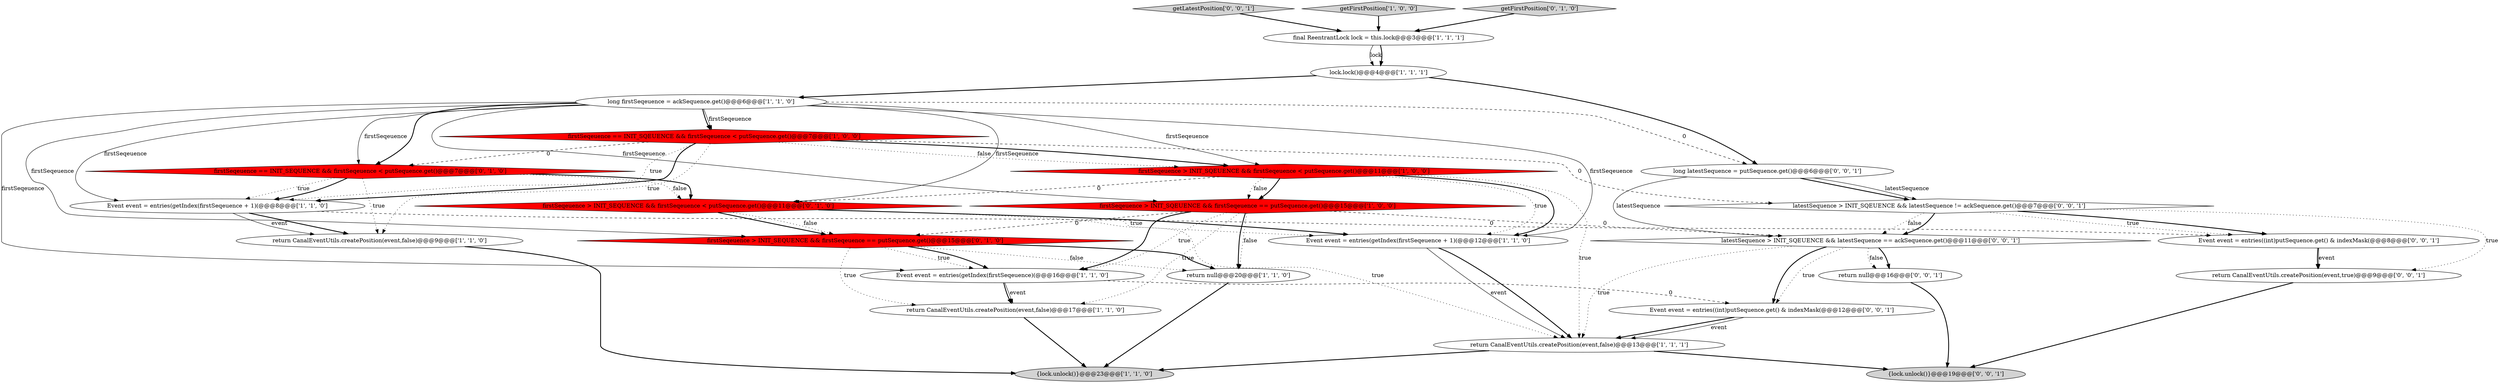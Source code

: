 digraph {
22 [style = filled, label = "{lock.unlock()}@@@19@@@['0', '0', '1']", fillcolor = lightgray, shape = ellipse image = "AAA0AAABBB3BBB"];
13 [style = filled, label = "return CanalEventUtils.createPosition(event,false)@@@13@@@['1', '1', '1']", fillcolor = white, shape = ellipse image = "AAA0AAABBB1BBB"];
10 [style = filled, label = "Event event = entries(getIndex(firstSeqeuence + 1)(@@@12@@@['1', '1', '0']", fillcolor = white, shape = ellipse image = "AAA0AAABBB1BBB"];
12 [style = filled, label = "lock.lock()@@@4@@@['1', '1', '1']", fillcolor = white, shape = ellipse image = "AAA0AAABBB1BBB"];
18 [style = filled, label = "firstSeqeuence == INIT_SEQUENCE && firstSeqeuence < putSequence.get()@@@7@@@['0', '1', '0']", fillcolor = red, shape = diamond image = "AAA1AAABBB2BBB"];
23 [style = filled, label = "Event event = entries((int)putSequence.get() & indexMask(@@@8@@@['0', '0', '1']", fillcolor = white, shape = ellipse image = "AAA0AAABBB3BBB"];
21 [style = filled, label = "latestSequence > INIT_SQEUENCE && latestSequence == ackSequence.get()@@@11@@@['0', '0', '1']", fillcolor = white, shape = diamond image = "AAA0AAABBB3BBB"];
5 [style = filled, label = "Event event = entries(getIndex(firstSeqeuence + 1)(@@@8@@@['1', '1', '0']", fillcolor = white, shape = ellipse image = "AAA0AAABBB1BBB"];
14 [style = filled, label = "return null@@@20@@@['1', '1', '0']", fillcolor = white, shape = ellipse image = "AAA0AAABBB1BBB"];
17 [style = filled, label = "firstSeqeuence > INIT_SEQUENCE && firstSeqeuence < putSequence.get()@@@11@@@['0', '1', '0']", fillcolor = red, shape = diamond image = "AAA1AAABBB2BBB"];
26 [style = filled, label = "long latestSequence = putSequence.get()@@@6@@@['0', '0', '1']", fillcolor = white, shape = ellipse image = "AAA0AAABBB3BBB"];
9 [style = filled, label = "return CanalEventUtils.createPosition(event,false)@@@17@@@['1', '1', '0']", fillcolor = white, shape = ellipse image = "AAA0AAABBB1BBB"];
19 [style = filled, label = "latestSequence > INIT_SQEUENCE && latestSequence != ackSequence.get()@@@7@@@['0', '0', '1']", fillcolor = white, shape = diamond image = "AAA0AAABBB3BBB"];
8 [style = filled, label = "Event event = entries(getIndex(firstSeqeuence)(@@@16@@@['1', '1', '0']", fillcolor = white, shape = ellipse image = "AAA0AAABBB1BBB"];
0 [style = filled, label = "final ReentrantLock lock = this.lock@@@3@@@['1', '1', '1']", fillcolor = white, shape = ellipse image = "AAA0AAABBB1BBB"];
25 [style = filled, label = "return null@@@16@@@['0', '0', '1']", fillcolor = white, shape = ellipse image = "AAA0AAABBB3BBB"];
1 [style = filled, label = "long firstSeqeuence = ackSequence.get()@@@6@@@['1', '1', '0']", fillcolor = white, shape = ellipse image = "AAA0AAABBB1BBB"];
3 [style = filled, label = "firstSeqeuence > INIT_SQEUENCE && firstSeqeuence == putSequence.get()@@@15@@@['1', '0', '0']", fillcolor = red, shape = diamond image = "AAA1AAABBB1BBB"];
27 [style = filled, label = "return CanalEventUtils.createPosition(event,true)@@@9@@@['0', '0', '1']", fillcolor = white, shape = ellipse image = "AAA0AAABBB3BBB"];
6 [style = filled, label = "{lock.unlock()}@@@23@@@['1', '1', '0']", fillcolor = lightgray, shape = ellipse image = "AAA0AAABBB1BBB"];
20 [style = filled, label = "Event event = entries((int)putSequence.get() & indexMask(@@@12@@@['0', '0', '1']", fillcolor = white, shape = ellipse image = "AAA0AAABBB3BBB"];
7 [style = filled, label = "firstSeqeuence == INIT_SQEUENCE && firstSeqeuence < putSequence.get()@@@7@@@['1', '0', '0']", fillcolor = red, shape = diamond image = "AAA1AAABBB1BBB"];
24 [style = filled, label = "getLatestPosition['0', '0', '1']", fillcolor = lightgray, shape = diamond image = "AAA0AAABBB3BBB"];
2 [style = filled, label = "getFirstPosition['1', '0', '0']", fillcolor = lightgray, shape = diamond image = "AAA0AAABBB1BBB"];
4 [style = filled, label = "return CanalEventUtils.createPosition(event,false)@@@9@@@['1', '1', '0']", fillcolor = white, shape = ellipse image = "AAA0AAABBB1BBB"];
15 [style = filled, label = "getFirstPosition['0', '1', '0']", fillcolor = lightgray, shape = diamond image = "AAA0AAABBB2BBB"];
11 [style = filled, label = "firstSeqeuence > INIT_SQEUENCE && firstSeqeuence < putSequence.get()@@@11@@@['1', '0', '0']", fillcolor = red, shape = diamond image = "AAA1AAABBB1BBB"];
16 [style = filled, label = "firstSeqeuence > INIT_SEQUENCE && firstSeqeuence == putSequence.get()@@@15@@@['0', '1', '0']", fillcolor = red, shape = diamond image = "AAA1AAABBB2BBB"];
16->9 [style = dotted, label="true"];
25->22 [style = bold, label=""];
3->14 [style = dotted, label="false"];
23->27 [style = solid, label="event"];
9->6 [style = bold, label=""];
8->9 [style = solid, label="event"];
15->0 [style = bold, label=""];
16->14 [style = bold, label=""];
13->22 [style = bold, label=""];
17->16 [style = bold, label=""];
1->16 [style = solid, label="firstSeqeuence"];
7->11 [style = bold, label=""];
21->20 [style = dotted, label="true"];
3->21 [style = dashed, label="0"];
24->0 [style = bold, label=""];
11->10 [style = dotted, label="true"];
5->23 [style = dashed, label="0"];
26->21 [style = solid, label="latestSequence"];
19->27 [style = dotted, label="true"];
7->11 [style = dotted, label="false"];
0->12 [style = solid, label="lock"];
11->13 [style = dotted, label="true"];
21->25 [style = bold, label=""];
12->1 [style = bold, label=""];
27->22 [style = bold, label=""];
7->5 [style = bold, label=""];
17->16 [style = dotted, label="false"];
19->21 [style = dotted, label="false"];
21->13 [style = dotted, label="true"];
18->5 [style = dotted, label="true"];
14->6 [style = bold, label=""];
1->7 [style = solid, label="firstSeqeuence"];
17->10 [style = bold, label=""];
16->8 [style = dotted, label="true"];
20->13 [style = bold, label=""];
16->8 [style = bold, label=""];
1->3 [style = solid, label="firstSeqeuence"];
1->26 [style = dashed, label="0"];
0->12 [style = bold, label=""];
1->8 [style = solid, label="firstSeqeuence"];
11->17 [style = dashed, label="0"];
3->9 [style = dotted, label="true"];
1->18 [style = solid, label="firstSeqeuence"];
26->19 [style = bold, label=""];
1->7 [style = bold, label=""];
7->5 [style = dotted, label="true"];
2->0 [style = bold, label=""];
10->13 [style = bold, label=""];
11->3 [style = bold, label=""];
21->25 [style = dotted, label="false"];
11->10 [style = bold, label=""];
3->8 [style = bold, label=""];
5->4 [style = bold, label=""];
13->6 [style = bold, label=""];
1->5 [style = solid, label="firstSeqeuence"];
19->21 [style = bold, label=""];
1->17 [style = solid, label="firstSeqeuence"];
7->18 [style = dashed, label="0"];
23->27 [style = bold, label=""];
4->6 [style = bold, label=""];
3->14 [style = bold, label=""];
8->20 [style = dashed, label="0"];
18->17 [style = bold, label=""];
19->23 [style = dotted, label="true"];
1->18 [style = bold, label=""];
12->26 [style = bold, label=""];
5->4 [style = solid, label="event"];
10->13 [style = solid, label="event"];
1->11 [style = solid, label="firstSeqeuence"];
17->10 [style = dotted, label="true"];
21->20 [style = bold, label=""];
7->19 [style = dashed, label="0"];
18->5 [style = bold, label=""];
19->23 [style = bold, label=""];
7->4 [style = dotted, label="true"];
8->9 [style = bold, label=""];
11->3 [style = dotted, label="false"];
26->19 [style = solid, label="latestSequence"];
16->14 [style = dotted, label="false"];
1->10 [style = solid, label="firstSeqeuence"];
18->4 [style = dotted, label="true"];
3->8 [style = dotted, label="true"];
17->13 [style = dotted, label="true"];
18->17 [style = dotted, label="false"];
3->16 [style = dashed, label="0"];
20->13 [style = solid, label="event"];
}
